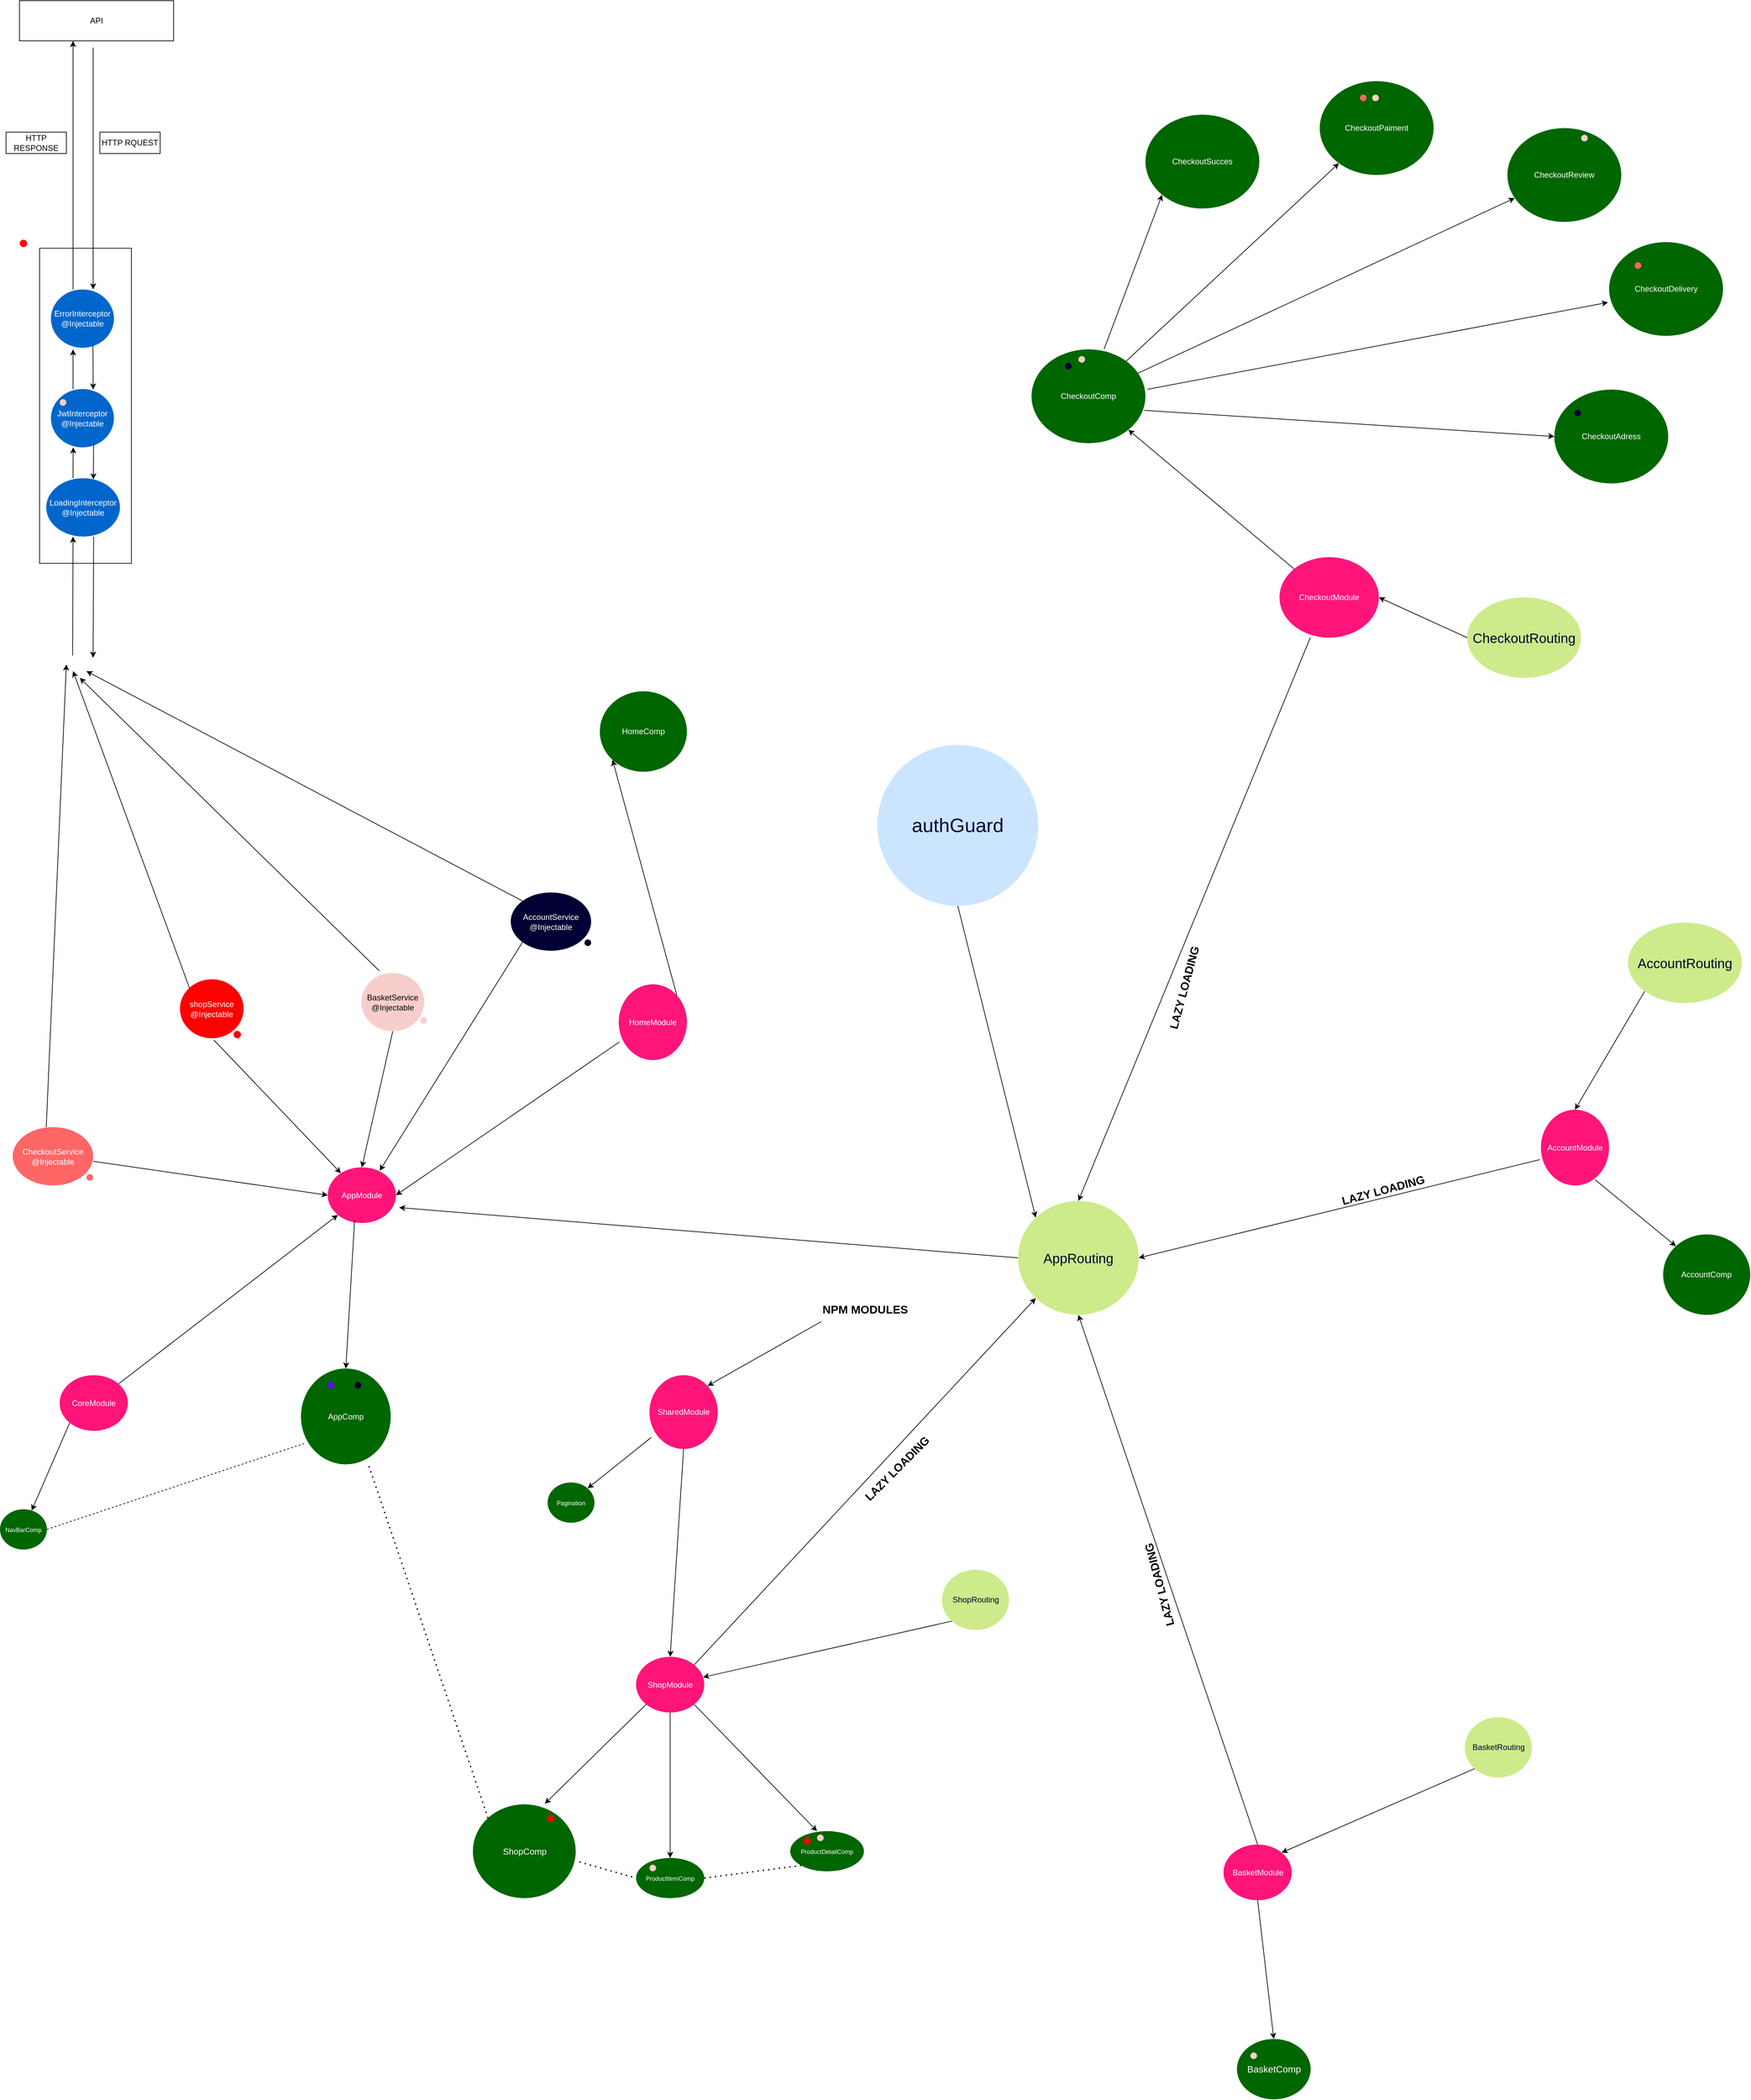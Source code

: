 <mxfile version="21.6.1" type="device">
  <diagram name="Page-1" id="SDdgka3PywcGcHc0HapG">
    <mxGraphModel dx="1418" dy="3159" grid="1" gridSize="10" guides="1" tooltips="1" connect="1" arrows="1" fold="1" page="1" pageScale="1" pageWidth="3300" pageHeight="2339" math="0" shadow="0">
      <root>
        <mxCell id="0" />
        <mxCell id="1" parent="0" />
        <mxCell id="ygaznnOEHfR-HtzNeFVF-93" value="" style="rounded=0;whiteSpace=wrap;html=1;" parent="1" vertex="1">
          <mxGeometry x="610" y="-1660.8" width="137" height="470" as="geometry" />
        </mxCell>
        <mxCell id="ygaznnOEHfR-HtzNeFVF-89" value="&lt;font color=&quot;#ffffff&quot;&gt;JwtInterceptor&lt;br&gt;@Injectable&lt;/font&gt;" style="ellipse;whiteSpace=wrap;html=1;fillColor=#0066CC;strokeColor=none;gradientColor=none;" parent="1" vertex="1">
          <mxGeometry x="627" y="-1450.8" width="94" height="87" as="geometry" />
        </mxCell>
        <mxCell id="ygaznnOEHfR-HtzNeFVF-91" value="&lt;font color=&quot;#ffffff&quot;&gt;LoadingInterceptor&lt;br&gt;@Injectable&lt;/font&gt;" style="ellipse;whiteSpace=wrap;html=1;fillColor=#0066CC;strokeColor=none;gradientColor=none;" parent="1" vertex="1">
          <mxGeometry x="620" y="-1317.8" width="110" height="87" as="geometry" />
        </mxCell>
        <mxCell id="ygaznnOEHfR-HtzNeFVF-92" value="&lt;font color=&quot;#ffffff&quot;&gt;ErrorInterceptor&lt;br&gt;@Injectable&lt;/font&gt;" style="ellipse;whiteSpace=wrap;html=1;fillColor=#0066CC;strokeColor=none;gradientColor=none;" parent="1" vertex="1">
          <mxGeometry x="627" y="-1599.3" width="94" height="87" as="geometry" />
        </mxCell>
        <mxCell id="ygaznnOEHfR-HtzNeFVF-96" value="" style="ellipse;whiteSpace=wrap;html=1;fillColor=#FF0000;strokeColor=#FF0000;gradientColor=none;" parent="1" vertex="1">
          <mxGeometry x="581" y="-1673" width="10" height="10" as="geometry" />
        </mxCell>
        <mxCell id="ygaznnOEHfR-HtzNeFVF-97" value="" style="ellipse;whiteSpace=wrap;html=1;fillColor=#f8cecc;strokeColor=none;" parent="1" vertex="1">
          <mxGeometry x="640" y="-1435.8" width="10" height="10" as="geometry" />
        </mxCell>
        <mxCell id="ygaznnOEHfR-HtzNeFVF-117" value="" style="endArrow=classic;html=1;rounded=0;" parent="1" edge="1">
          <mxGeometry width="50" height="50" relative="1" as="geometry">
            <mxPoint x="690" y="-1960" as="sourcePoint" />
            <mxPoint x="690" y="-1599.3" as="targetPoint" />
          </mxGeometry>
        </mxCell>
        <mxCell id="ygaznnOEHfR-HtzNeFVF-118" value="" style="endArrow=classic;html=1;rounded=0;" parent="1" edge="1">
          <mxGeometry width="50" height="50" relative="1" as="geometry">
            <mxPoint x="660" y="-1599.3" as="sourcePoint" />
            <mxPoint x="660" y="-1970" as="targetPoint" />
          </mxGeometry>
        </mxCell>
        <mxCell id="ygaznnOEHfR-HtzNeFVF-119" value="" style="endArrow=classic;html=1;rounded=0;exitX=0.699;exitY=0.957;exitDx=0;exitDy=0;exitPerimeter=0;" parent="1" edge="1">
          <mxGeometry width="50" height="50" relative="1" as="geometry">
            <mxPoint x="689.706" y="-1516.041" as="sourcePoint" />
            <mxPoint x="690" y="-1450" as="targetPoint" />
          </mxGeometry>
        </mxCell>
        <mxCell id="ygaznnOEHfR-HtzNeFVF-120" value="" style="endArrow=classic;html=1;rounded=0;exitX=0.677;exitY=0.944;exitDx=0;exitDy=0;exitPerimeter=0;" parent="1" source="ygaznnOEHfR-HtzNeFVF-89" edge="1">
          <mxGeometry width="50" height="50" relative="1" as="geometry">
            <mxPoint x="690" y="-1360" as="sourcePoint" />
            <mxPoint x="690.29" y="-1315.96" as="targetPoint" />
          </mxGeometry>
        </mxCell>
        <mxCell id="ygaznnOEHfR-HtzNeFVF-121" value="" style="endArrow=classic;html=1;rounded=0;exitX=0.677;exitY=0.944;exitDx=0;exitDy=0;exitPerimeter=0;entryX=0.565;entryY=0;entryDx=0;entryDy=0;entryPerimeter=0;" parent="1" edge="1">
          <mxGeometry width="50" height="50" relative="1" as="geometry">
            <mxPoint x="690.71" y="-1230.8" as="sourcePoint" />
            <mxPoint x="689.95" y="-1050" as="targetPoint" />
          </mxGeometry>
        </mxCell>
        <mxCell id="ygaznnOEHfR-HtzNeFVF-122" value="" style="endArrow=classic;html=1;rounded=0;" parent="1" edge="1">
          <mxGeometry width="50" height="50" relative="1" as="geometry">
            <mxPoint x="660" y="-1317.8" as="sourcePoint" />
            <mxPoint x="660.29" y="-1363.76" as="targetPoint" />
            <Array as="points">
              <mxPoint x="660" y="-1337.8" />
            </Array>
          </mxGeometry>
        </mxCell>
        <mxCell id="ygaznnOEHfR-HtzNeFVF-123" value="" style="endArrow=classic;html=1;rounded=0;entryX=0.365;entryY=0.321;entryDx=0;entryDy=0;entryPerimeter=0;" parent="1" target="ygaznnOEHfR-HtzNeFVF-93" edge="1">
          <mxGeometry width="50" height="50" relative="1" as="geometry">
            <mxPoint x="660" y="-1450.8" as="sourcePoint" />
            <mxPoint x="660" y="-1478.56" as="targetPoint" />
          </mxGeometry>
        </mxCell>
        <mxCell id="ygaznnOEHfR-HtzNeFVF-124" value="" style="endArrow=classic;html=1;rounded=0;exitX=0.432;exitY=-0.056;exitDx=0;exitDy=0;exitPerimeter=0;" parent="1" edge="1">
          <mxGeometry width="50" height="50" relative="1" as="geometry">
            <mxPoint x="659.36" y="-1053.36" as="sourcePoint" />
            <mxPoint x="660" y="-1230.8" as="targetPoint" />
            <Array as="points">
              <mxPoint x="660" y="-1230.64" />
            </Array>
          </mxGeometry>
        </mxCell>
        <mxCell id="ygaznnOEHfR-HtzNeFVF-129" value="HTTP RQUEST" style="rounded=0;whiteSpace=wrap;html=1;rotation=0;" parent="1" vertex="1">
          <mxGeometry x="700" y="-1834" width="90" height="32" as="geometry" />
        </mxCell>
        <mxCell id="ygaznnOEHfR-HtzNeFVF-130" value="HTTP RESPONSE" style="rounded=0;whiteSpace=wrap;html=1;rotation=0;" parent="1" vertex="1">
          <mxGeometry x="560" y="-1834" width="90" height="32" as="geometry" />
        </mxCell>
        <mxCell id="DbbGgFG4due0TOQ9oqKJ-16" value="&lt;font color=&quot;#ffffff&quot; style=&quot;&quot;&gt;&lt;font style=&quot;font-size: 13px;&quot;&gt;ShopComp&lt;/font&gt;&lt;br&gt;&lt;/font&gt;" style="ellipse;whiteSpace=wrap;html=1;gradientColor=none;fillColor=#006600;strokeColor=none;" parent="1" vertex="1">
          <mxGeometry x="1256.5" y="660" width="153.5" height="140" as="geometry" />
        </mxCell>
        <mxCell id="ygaznnOEHfR-HtzNeFVF-19" value="&lt;font color=&quot;#ffffff&quot;&gt;AppModule&lt;/font&gt;" style="ellipse;whiteSpace=wrap;html=1;gradientColor=none;fillColor=#FF147A;strokeColor=none;" parent="1" vertex="1">
          <mxGeometry x="1040" y="-290" width="101.78" height="83" as="geometry" />
        </mxCell>
        <mxCell id="DbbGgFG4due0TOQ9oqKJ-1" value="&lt;font color=&quot;#ffffff&quot;&gt;CoreModule&lt;/font&gt;" style="ellipse;whiteSpace=wrap;html=1;gradientColor=none;fillColor=#FF147A;strokeColor=none;" parent="1" vertex="1">
          <mxGeometry x="640" y="20" width="101.78" height="83" as="geometry" />
        </mxCell>
        <mxCell id="DbbGgFG4due0TOQ9oqKJ-2" value="&lt;font color=&quot;#ffffff&quot;&gt;ShopModule&lt;/font&gt;" style="ellipse;whiteSpace=wrap;html=1;gradientColor=none;fillColor=#FF147A;strokeColor=none;" parent="1" vertex="1">
          <mxGeometry x="1500" y="440" width="101.78" height="83" as="geometry" />
        </mxCell>
        <mxCell id="DbbGgFG4due0TOQ9oqKJ-7" value="&lt;font color=&quot;#ffffff&quot; style=&quot;&quot;&gt;&lt;font style=&quot;font-size: 9px;&quot;&gt;NavBarComp&lt;/font&gt;&lt;br&gt;&lt;/font&gt;" style="ellipse;whiteSpace=wrap;html=1;gradientColor=none;fillColor=#006600;strokeColor=none;" parent="1" vertex="1">
          <mxGeometry x="551" y="220" width="70" height="60" as="geometry" />
        </mxCell>
        <mxCell id="DbbGgFG4due0TOQ9oqKJ-8" value="" style="endArrow=classic;html=1;rounded=0;exitX=0;exitY=1;exitDx=0;exitDy=0;" parent="1" source="DbbGgFG4due0TOQ9oqKJ-1" target="DbbGgFG4due0TOQ9oqKJ-7" edge="1">
          <mxGeometry width="50" height="50" relative="1" as="geometry">
            <mxPoint x="230" y="470" as="sourcePoint" />
            <mxPoint x="280" y="420" as="targetPoint" />
          </mxGeometry>
        </mxCell>
        <mxCell id="DbbGgFG4due0TOQ9oqKJ-9" value="" style="endArrow=classic;html=1;rounded=0;entryX=0;entryY=1;entryDx=0;entryDy=0;" parent="1" source="DbbGgFG4due0TOQ9oqKJ-1" target="ygaznnOEHfR-HtzNeFVF-19" edge="1">
          <mxGeometry width="50" height="50" relative="1" as="geometry">
            <mxPoint x="580" y="-40" as="sourcePoint" />
            <mxPoint x="530" y="10" as="targetPoint" />
          </mxGeometry>
        </mxCell>
        <mxCell id="DbbGgFG4due0TOQ9oqKJ-10" value="&lt;font color=&quot;#ffffff&quot;&gt;shopService&lt;br&gt;@Injectable&lt;/font&gt;" style="ellipse;whiteSpace=wrap;html=1;fillColor=#FF0000;strokeColor=#FF0000;gradientColor=none;" parent="1" vertex="1">
          <mxGeometry x="820" y="-570" width="94" height="87" as="geometry" />
        </mxCell>
        <mxCell id="DbbGgFG4due0TOQ9oqKJ-11" value="" style="ellipse;whiteSpace=wrap;html=1;fillColor=#FF0000;strokeColor=#FF0000;gradientColor=none;" parent="1" vertex="1">
          <mxGeometry x="900" y="-493" width="10" height="10" as="geometry" />
        </mxCell>
        <mxCell id="DbbGgFG4due0TOQ9oqKJ-12" value="" style="endArrow=classic;html=1;rounded=0;" parent="1" target="ygaznnOEHfR-HtzNeFVF-19" edge="1">
          <mxGeometry width="50" height="50" relative="1" as="geometry">
            <mxPoint x="870" y="-480" as="sourcePoint" />
            <mxPoint x="1190" y="-360" as="targetPoint" />
          </mxGeometry>
        </mxCell>
        <mxCell id="DbbGgFG4due0TOQ9oqKJ-13" value="&lt;font color=&quot;#000033&quot;&gt;ShopRouting&lt;/font&gt;" style="ellipse;whiteSpace=wrap;html=1;fillColor=#cdeb8b;strokeColor=none;" parent="1" vertex="1">
          <mxGeometry x="1956.5" y="310" width="100" height="90" as="geometry" />
        </mxCell>
        <mxCell id="DbbGgFG4due0TOQ9oqKJ-14" value="" style="endArrow=classic;html=1;rounded=0;exitX=0;exitY=1;exitDx=0;exitDy=0;" parent="1" source="DbbGgFG4due0TOQ9oqKJ-13" target="DbbGgFG4due0TOQ9oqKJ-2" edge="1">
          <mxGeometry width="50" height="50" relative="1" as="geometry">
            <mxPoint x="1460" y="230" as="sourcePoint" />
            <mxPoint x="1510" y="180" as="targetPoint" />
          </mxGeometry>
        </mxCell>
        <mxCell id="DbbGgFG4due0TOQ9oqKJ-15" value="" style="ellipse;whiteSpace=wrap;html=1;fillColor=#FF0000;strokeColor=#FF0000;gradientColor=none;" parent="1" vertex="1">
          <mxGeometry x="1368" y="676" width="10" height="10" as="geometry" />
        </mxCell>
        <mxCell id="DbbGgFG4due0TOQ9oqKJ-17" value="" style="endArrow=classic;html=1;rounded=0;exitX=0;exitY=1;exitDx=0;exitDy=0;entryX=0.7;entryY=-0.006;entryDx=0;entryDy=0;entryPerimeter=0;" parent="1" source="DbbGgFG4due0TOQ9oqKJ-2" target="DbbGgFG4due0TOQ9oqKJ-16" edge="1">
          <mxGeometry width="50" height="50" relative="1" as="geometry">
            <mxPoint x="1520" y="610" as="sourcePoint" />
            <mxPoint x="1570" y="560" as="targetPoint" />
          </mxGeometry>
        </mxCell>
        <mxCell id="DbbGgFG4due0TOQ9oqKJ-18" value="&lt;font color=&quot;#ffffff&quot; style=&quot;&quot;&gt;&lt;font style=&quot;font-size: 9px;&quot;&gt;ProductItemComp&lt;/font&gt;&lt;br&gt;&lt;/font&gt;" style="ellipse;whiteSpace=wrap;html=1;gradientColor=none;fillColor=#006600;strokeColor=none;" parent="1" vertex="1">
          <mxGeometry x="1500" y="740" width="101.78" height="60" as="geometry" />
        </mxCell>
        <mxCell id="DbbGgFG4due0TOQ9oqKJ-19" value="&lt;font color=&quot;#ffffff&quot; style=&quot;&quot;&gt;&lt;font style=&quot;font-size: 9px;&quot;&gt;ProductDetailComp&lt;/font&gt;&lt;br&gt;&lt;/font&gt;" style="ellipse;whiteSpace=wrap;html=1;gradientColor=none;fillColor=#006600;strokeColor=none;" parent="1" vertex="1">
          <mxGeometry x="1730" y="700" width="110" height="60" as="geometry" />
        </mxCell>
        <mxCell id="DbbGgFG4due0TOQ9oqKJ-20" value="" style="endArrow=classic;html=1;rounded=0;exitX=0.5;exitY=1;exitDx=0;exitDy=0;entryX=0.5;entryY=0;entryDx=0;entryDy=0;" parent="1" source="DbbGgFG4due0TOQ9oqKJ-2" target="DbbGgFG4due0TOQ9oqKJ-18" edge="1">
          <mxGeometry width="50" height="50" relative="1" as="geometry">
            <mxPoint x="1525" y="521" as="sourcePoint" />
            <mxPoint x="1399" y="670" as="targetPoint" />
          </mxGeometry>
        </mxCell>
        <mxCell id="DbbGgFG4due0TOQ9oqKJ-21" value="" style="endArrow=classic;html=1;rounded=0;exitX=1;exitY=1;exitDx=0;exitDy=0;entryX=0.7;entryY=-0.006;entryDx=0;entryDy=0;entryPerimeter=0;" parent="1" source="DbbGgFG4due0TOQ9oqKJ-2" edge="1">
          <mxGeometry width="50" height="50" relative="1" as="geometry">
            <mxPoint x="1896" y="551" as="sourcePoint" />
            <mxPoint x="1770" y="700" as="targetPoint" />
          </mxGeometry>
        </mxCell>
        <mxCell id="DbbGgFG4due0TOQ9oqKJ-24" value="BasketService&lt;br&gt;@Injectable" style="ellipse;whiteSpace=wrap;html=1;fillColor=#f8cecc;strokeColor=none;" parent="1" vertex="1">
          <mxGeometry x="1090" y="-580" width="94" height="87" as="geometry" />
        </mxCell>
        <mxCell id="DbbGgFG4due0TOQ9oqKJ-25" value="" style="ellipse;whiteSpace=wrap;html=1;fillColor=#f8cecc;strokeColor=none;" parent="1" vertex="1">
          <mxGeometry x="1178" y="-514" width="10" height="10" as="geometry" />
        </mxCell>
        <mxCell id="DbbGgFG4due0TOQ9oqKJ-26" value="" style="endArrow=classic;html=1;rounded=0;entryX=0.5;entryY=0;entryDx=0;entryDy=0;exitX=0.5;exitY=1;exitDx=0;exitDy=0;" parent="1" source="DbbGgFG4due0TOQ9oqKJ-24" target="ygaznnOEHfR-HtzNeFVF-19" edge="1">
          <mxGeometry width="50" height="50" relative="1" as="geometry">
            <mxPoint x="940" y="-600" as="sourcePoint" />
            <mxPoint x="990" y="-650" as="targetPoint" />
          </mxGeometry>
        </mxCell>
        <mxCell id="DbbGgFG4due0TOQ9oqKJ-27" value="" style="ellipse;whiteSpace=wrap;html=1;fillColor=#f8cecc;strokeColor=none;" parent="1" vertex="1">
          <mxGeometry x="1520" y="750" width="10" height="10" as="geometry" />
        </mxCell>
        <mxCell id="DbbGgFG4due0TOQ9oqKJ-28" value="" style="ellipse;whiteSpace=wrap;html=1;fillColor=#FF0000;strokeColor=#FF0000;gradientColor=none;" parent="1" vertex="1">
          <mxGeometry x="1750" y="710" width="10" height="10" as="geometry" />
        </mxCell>
        <mxCell id="DbbGgFG4due0TOQ9oqKJ-29" value="" style="ellipse;whiteSpace=wrap;html=1;fillColor=#f8cecc;strokeColor=none;" parent="1" vertex="1">
          <mxGeometry x="1770" y="705" width="10" height="10" as="geometry" />
        </mxCell>
        <mxCell id="DbbGgFG4due0TOQ9oqKJ-30" value="&lt;font color=&quot;#ffffff&quot; style=&quot;font-size: 12px;&quot;&gt;AppComp&lt;/font&gt;" style="ellipse;whiteSpace=wrap;html=1;gradientColor=none;fillColor=#006600;strokeColor=none;" parent="1" vertex="1">
          <mxGeometry x="1000" y="10" width="134" height="143" as="geometry" />
        </mxCell>
        <mxCell id="DbbGgFG4due0TOQ9oqKJ-31" value="" style="endArrow=classic;html=1;rounded=0;entryX=0.5;entryY=0;entryDx=0;entryDy=0;exitX=0.393;exitY=0.964;exitDx=0;exitDy=0;exitPerimeter=0;" parent="1" source="ygaznnOEHfR-HtzNeFVF-19" target="DbbGgFG4due0TOQ9oqKJ-30" edge="1">
          <mxGeometry width="50" height="50" relative="1" as="geometry">
            <mxPoint x="820" y="-20" as="sourcePoint" />
            <mxPoint x="870" y="-70" as="targetPoint" />
          </mxGeometry>
        </mxCell>
        <mxCell id="DbbGgFG4due0TOQ9oqKJ-34" value="" style="ellipse;whiteSpace=wrap;html=1;fillColor=#6a00ff;strokeColor=none;fontColor=#ffffff;" parent="1" vertex="1">
          <mxGeometry x="1040" y="30" width="10" height="10" as="geometry" />
        </mxCell>
        <mxCell id="DbbGgFG4due0TOQ9oqKJ-37" value="&lt;font color=&quot;#ffffff&quot;&gt;SharedModule&lt;/font&gt;" style="ellipse;whiteSpace=wrap;html=1;gradientColor=none;fillColor=#FF147A;strokeColor=none;" parent="1" vertex="1">
          <mxGeometry x="1520" y="20" width="101.78" height="110" as="geometry" />
        </mxCell>
        <mxCell id="DbbGgFG4due0TOQ9oqKJ-38" value="&lt;font color=&quot;#ffffff&quot; style=&quot;&quot;&gt;&lt;font style=&quot;font-size: 9px;&quot;&gt;Pagination&lt;/font&gt;&lt;br&gt;&lt;/font&gt;" style="ellipse;whiteSpace=wrap;html=1;gradientColor=none;fillColor=#006600;strokeColor=none;" parent="1" vertex="1">
          <mxGeometry x="1368" y="180" width="70" height="60" as="geometry" />
        </mxCell>
        <mxCell id="DbbGgFG4due0TOQ9oqKJ-39" value="" style="endArrow=classic;html=1;rounded=0;entryX=1;entryY=0;entryDx=0;entryDy=0;exitX=0.025;exitY=0.845;exitDx=0;exitDy=0;exitPerimeter=0;" parent="1" source="DbbGgFG4due0TOQ9oqKJ-37" target="DbbGgFG4due0TOQ9oqKJ-38" edge="1">
          <mxGeometry width="50" height="50" relative="1" as="geometry">
            <mxPoint x="1626.5" y="80" as="sourcePoint" />
            <mxPoint x="1846.5" y="150" as="targetPoint" />
          </mxGeometry>
        </mxCell>
        <mxCell id="DbbGgFG4due0TOQ9oqKJ-40" value="" style="endArrow=classic;html=1;rounded=0;exitX=0.5;exitY=1;exitDx=0;exitDy=0;entryX=0.5;entryY=0;entryDx=0;entryDy=0;" parent="1" source="DbbGgFG4due0TOQ9oqKJ-37" target="DbbGgFG4due0TOQ9oqKJ-2" edge="1">
          <mxGeometry width="50" height="50" relative="1" as="geometry">
            <mxPoint x="860" y="570" as="sourcePoint" />
            <mxPoint x="1676.5" y="210" as="targetPoint" />
          </mxGeometry>
        </mxCell>
        <mxCell id="DbbGgFG4due0TOQ9oqKJ-42" value="&lt;b&gt;&lt;font style=&quot;font-size: 17px;&quot;&gt;NPM MODULES&lt;/font&gt;&lt;/b&gt;" style="text;html=1;strokeColor=none;fillColor=none;align=center;verticalAlign=middle;whiteSpace=wrap;rounded=0;" parent="1" vertex="1">
          <mxGeometry x="1776.5" y="-100" width="130" height="45" as="geometry" />
        </mxCell>
        <mxCell id="DbbGgFG4due0TOQ9oqKJ-43" value="" style="endArrow=classic;html=1;rounded=0;entryX=1;entryY=0;entryDx=0;entryDy=0;" parent="1" target="DbbGgFG4due0TOQ9oqKJ-37" edge="1">
          <mxGeometry width="50" height="50" relative="1" as="geometry">
            <mxPoint x="1776.5" y="-60" as="sourcePoint" />
            <mxPoint x="660" y="500" as="targetPoint" />
          </mxGeometry>
        </mxCell>
        <mxCell id="DbbGgFG4due0TOQ9oqKJ-46" value="&lt;font color=&quot;#ffffff&quot;&gt;HomeModule&lt;/font&gt;" style="ellipse;whiteSpace=wrap;html=1;gradientColor=none;fillColor=#FF147A;strokeColor=none;" parent="1" vertex="1">
          <mxGeometry x="1474.11" y="-563" width="101.78" height="113" as="geometry" />
        </mxCell>
        <mxCell id="DbbGgFG4due0TOQ9oqKJ-47" value="&lt;font color=&quot;#ffffff&quot; style=&quot;font-size: 12px;&quot;&gt;HomeComp&lt;/font&gt;" style="ellipse;whiteSpace=wrap;html=1;gradientColor=none;fillColor=#006600;strokeColor=none;" parent="1" vertex="1">
          <mxGeometry x="1445.89" y="-1000" width="130" height="120" as="geometry" />
        </mxCell>
        <mxCell id="DbbGgFG4due0TOQ9oqKJ-48" value="" style="endArrow=classic;html=1;rounded=0;exitX=1;exitY=0;exitDx=0;exitDy=0;entryX=0;entryY=1;entryDx=0;entryDy=0;" parent="1" source="DbbGgFG4due0TOQ9oqKJ-46" target="DbbGgFG4due0TOQ9oqKJ-47" edge="1">
          <mxGeometry width="50" height="50" relative="1" as="geometry">
            <mxPoint x="2216.5" y="-90" as="sourcePoint" />
            <mxPoint x="2266.5" y="-140" as="targetPoint" />
          </mxGeometry>
        </mxCell>
        <mxCell id="DbbGgFG4due0TOQ9oqKJ-49" value="" style="endArrow=classic;html=1;rounded=0;exitX=0.01;exitY=0.761;exitDx=0;exitDy=0;entryX=1;entryY=0.5;entryDx=0;entryDy=0;exitPerimeter=0;" parent="1" source="DbbGgFG4due0TOQ9oqKJ-46" target="ygaznnOEHfR-HtzNeFVF-19" edge="1">
          <mxGeometry width="50" height="50" relative="1" as="geometry">
            <mxPoint x="1766.5" y="-270" as="sourcePoint" />
            <mxPoint x="1586.5" y="-90" as="targetPoint" />
          </mxGeometry>
        </mxCell>
        <mxCell id="DbbGgFG4due0TOQ9oqKJ-51" value="&lt;font style=&quot;font-size: 20px;&quot; color=&quot;#000033&quot;&gt;AppRouting&lt;/font&gt;" style="ellipse;whiteSpace=wrap;html=1;fillColor=#cdeb8b;strokeColor=none;" parent="1" vertex="1">
          <mxGeometry x="2070" y="-240" width="180" height="170" as="geometry" />
        </mxCell>
        <mxCell id="DbbGgFG4due0TOQ9oqKJ-52" value="" style="endArrow=classic;html=1;rounded=0;exitX=0;exitY=0.5;exitDx=0;exitDy=0;" parent="1" source="DbbGgFG4due0TOQ9oqKJ-51" edge="1">
          <mxGeometry width="50" height="50" relative="1" as="geometry">
            <mxPoint x="566.5" y="-580" as="sourcePoint" />
            <mxPoint x="1146.5" y="-230" as="targetPoint" />
          </mxGeometry>
        </mxCell>
        <mxCell id="DbbGgFG4due0TOQ9oqKJ-53" value="" style="endArrow=none;dashed=1;html=1;rounded=0;entryX=0.034;entryY=0.783;entryDx=0;entryDy=0;entryPerimeter=0;exitX=1;exitY=0.5;exitDx=0;exitDy=0;" parent="1" source="DbbGgFG4due0TOQ9oqKJ-7" target="DbbGgFG4due0TOQ9oqKJ-30" edge="1">
          <mxGeometry width="50" height="50" relative="1" as="geometry">
            <mxPoint x="146.5" y="450" as="sourcePoint" />
            <mxPoint x="616.5" y="390" as="targetPoint" />
          </mxGeometry>
        </mxCell>
        <mxCell id="DbbGgFG4due0TOQ9oqKJ-54" value="" style="endArrow=none;dashed=1;html=1;dashPattern=1 3;strokeWidth=2;rounded=0;entryX=0.743;entryY=0.979;entryDx=0;entryDy=0;entryPerimeter=0;exitX=0;exitY=0;exitDx=0;exitDy=0;" parent="1" source="DbbGgFG4due0TOQ9oqKJ-16" target="DbbGgFG4due0TOQ9oqKJ-30" edge="1">
          <mxGeometry width="50" height="50" relative="1" as="geometry">
            <mxPoint x="1296.5" y="480" as="sourcePoint" />
            <mxPoint x="1346.5" y="430" as="targetPoint" />
          </mxGeometry>
        </mxCell>
        <mxCell id="DbbGgFG4due0TOQ9oqKJ-56" value="" style="endArrow=none;dashed=1;html=1;dashPattern=1 3;strokeWidth=2;rounded=0;exitX=1.036;exitY=0.614;exitDx=0;exitDy=0;exitPerimeter=0;entryX=0;entryY=0.5;entryDx=0;entryDy=0;" parent="1" source="DbbGgFG4due0TOQ9oqKJ-16" target="DbbGgFG4due0TOQ9oqKJ-18" edge="1">
          <mxGeometry width="50" height="50" relative="1" as="geometry">
            <mxPoint x="1416.5" y="470" as="sourcePoint" />
            <mxPoint x="1466.5" y="420" as="targetPoint" />
          </mxGeometry>
        </mxCell>
        <mxCell id="DbbGgFG4due0TOQ9oqKJ-57" value="" style="endArrow=none;dashed=1;html=1;dashPattern=1 3;strokeWidth=2;rounded=0;entryX=0;entryY=1;entryDx=0;entryDy=0;exitX=1;exitY=0.5;exitDx=0;exitDy=0;" parent="1" source="DbbGgFG4due0TOQ9oqKJ-18" target="DbbGgFG4due0TOQ9oqKJ-19" edge="1">
          <mxGeometry width="50" height="50" relative="1" as="geometry">
            <mxPoint x="1576.5" y="860" as="sourcePoint" />
            <mxPoint x="1510.5" y="780" as="targetPoint" />
          </mxGeometry>
        </mxCell>
        <mxCell id="DbbGgFG4due0TOQ9oqKJ-58" value="" style="endArrow=classic;html=1;rounded=0;entryX=0;entryY=1;entryDx=0;entryDy=0;exitX=1;exitY=0;exitDx=0;exitDy=0;" parent="1" source="DbbGgFG4due0TOQ9oqKJ-2" target="DbbGgFG4due0TOQ9oqKJ-51" edge="1">
          <mxGeometry width="50" height="50" relative="1" as="geometry">
            <mxPoint x="1606.5" y="170" as="sourcePoint" />
            <mxPoint x="1656.5" y="120" as="targetPoint" />
          </mxGeometry>
        </mxCell>
        <mxCell id="DbbGgFG4due0TOQ9oqKJ-59" value="&lt;b&gt;&lt;font style=&quot;font-size: 17px;&quot;&gt;LAZY LOADING&lt;/font&gt;&lt;/b&gt;" style="text;html=1;strokeColor=none;fillColor=none;align=center;verticalAlign=middle;whiteSpace=wrap;rounded=0;rotation=-45;" parent="1" vertex="1">
          <mxGeometry x="1825" y="137" width="130" height="45" as="geometry" />
        </mxCell>
        <mxCell id="DbbGgFG4due0TOQ9oqKJ-60" value="&lt;font color=&quot;#ffffff&quot;&gt;BasketModule&lt;/font&gt;" style="ellipse;whiteSpace=wrap;html=1;gradientColor=none;fillColor=#FF147A;strokeColor=none;" parent="1" vertex="1">
          <mxGeometry x="2376.5" y="720" width="101.78" height="83" as="geometry" />
        </mxCell>
        <mxCell id="DbbGgFG4due0TOQ9oqKJ-61" value="&lt;font color=&quot;#000033&quot;&gt;BasketRouting&lt;/font&gt;" style="ellipse;whiteSpace=wrap;html=1;fillColor=#cdeb8b;strokeColor=none;" parent="1" vertex="1">
          <mxGeometry x="2736.5" y="530" width="100" height="90" as="geometry" />
        </mxCell>
        <mxCell id="DbbGgFG4due0TOQ9oqKJ-63" value="" style="endArrow=classic;html=1;rounded=0;entryX=1;entryY=0;entryDx=0;entryDy=0;exitX=0;exitY=1;exitDx=0;exitDy=0;" parent="1" source="DbbGgFG4due0TOQ9oqKJ-61" target="DbbGgFG4due0TOQ9oqKJ-60" edge="1">
          <mxGeometry width="50" height="50" relative="1" as="geometry">
            <mxPoint x="2056.5" y="480" as="sourcePoint" />
            <mxPoint x="2106.5" y="430" as="targetPoint" />
          </mxGeometry>
        </mxCell>
        <mxCell id="DbbGgFG4due0TOQ9oqKJ-64" value="" style="endArrow=classic;html=1;rounded=0;entryX=0.5;entryY=1;entryDx=0;entryDy=0;exitX=0.5;exitY=0;exitDx=0;exitDy=0;" parent="1" source="DbbGgFG4due0TOQ9oqKJ-60" target="DbbGgFG4due0TOQ9oqKJ-51" edge="1">
          <mxGeometry width="50" height="50" relative="1" as="geometry">
            <mxPoint x="2056.5" y="480" as="sourcePoint" />
            <mxPoint x="2106.5" y="430" as="targetPoint" />
          </mxGeometry>
        </mxCell>
        <mxCell id="DbbGgFG4due0TOQ9oqKJ-65" value="&lt;b&gt;&lt;font style=&quot;font-size: 17px;&quot;&gt;LAZY LOADING&lt;/font&gt;&lt;/b&gt;" style="text;html=1;strokeColor=none;fillColor=none;align=center;verticalAlign=middle;whiteSpace=wrap;rounded=0;rotation=-105;" parent="1" vertex="1">
          <mxGeometry x="2216.5" y="310" width="130" height="45" as="geometry" />
        </mxCell>
        <mxCell id="DbbGgFG4due0TOQ9oqKJ-66" value="&lt;font color=&quot;#ffffff&quot; style=&quot;&quot;&gt;&lt;font style=&quot;font-size: 14px;&quot;&gt;BasketComp&lt;/font&gt;&lt;br&gt;&lt;/font&gt;" style="ellipse;whiteSpace=wrap;html=1;gradientColor=none;fillColor=#006600;strokeColor=none;" parent="1" vertex="1">
          <mxGeometry x="2396.5" y="1010" width="110" height="90" as="geometry" />
        </mxCell>
        <mxCell id="DbbGgFG4due0TOQ9oqKJ-67" value="" style="endArrow=classic;html=1;rounded=0;exitX=0.5;exitY=1;exitDx=0;exitDy=0;entryX=0.5;entryY=0;entryDx=0;entryDy=0;" parent="1" source="DbbGgFG4due0TOQ9oqKJ-60" target="DbbGgFG4due0TOQ9oqKJ-66" edge="1">
          <mxGeometry width="50" height="50" relative="1" as="geometry">
            <mxPoint x="2436.5" y="280" as="sourcePoint" />
            <mxPoint x="2486.5" y="230" as="targetPoint" />
          </mxGeometry>
        </mxCell>
        <mxCell id="DbbGgFG4due0TOQ9oqKJ-68" value="&lt;font color=&quot;#ffffff&quot;&gt;CheckoutService&lt;br&gt;@Injectable&lt;/font&gt;" style="ellipse;whiteSpace=wrap;html=1;fillColor=#FF6666;strokeColor=none;fontColor=#ffffff;" parent="1" vertex="1">
          <mxGeometry x="570" y="-350" width="120" height="87" as="geometry" />
        </mxCell>
        <mxCell id="DbbGgFG4due0TOQ9oqKJ-69" value="" style="ellipse;whiteSpace=wrap;html=1;fillColor=#FF6666;strokeColor=none;fontColor=#ffffff;" parent="1" vertex="1">
          <mxGeometry x="680" y="-280" width="10" height="10" as="geometry" />
        </mxCell>
        <mxCell id="DbbGgFG4due0TOQ9oqKJ-70" value="" style="ellipse;whiteSpace=wrap;html=1;fillColor=#f8cecc;strokeColor=none;" parent="1" vertex="1">
          <mxGeometry x="2416.5" y="1030" width="10" height="10" as="geometry" />
        </mxCell>
        <mxCell id="DbbGgFG4due0TOQ9oqKJ-71" value="&lt;font color=&quot;#ffffff&quot;&gt;CheckoutModule&lt;/font&gt;" style="ellipse;whiteSpace=wrap;html=1;gradientColor=none;fillColor=#FF147A;strokeColor=none;" parent="1" vertex="1">
          <mxGeometry x="2460" y="-1200" width="148.28" height="120" as="geometry" />
        </mxCell>
        <mxCell id="DbbGgFG4due0TOQ9oqKJ-72" value="&lt;font color=&quot;#ffffff&quot; style=&quot;font-size: 12px;&quot;&gt;CheckoutComp&lt;/font&gt;" style="ellipse;whiteSpace=wrap;html=1;gradientColor=none;fillColor=#006600;strokeColor=none;" parent="1" vertex="1">
          <mxGeometry x="2090" y="-1510" width="170" height="140" as="geometry" />
        </mxCell>
        <mxCell id="DbbGgFG4due0TOQ9oqKJ-73" value="" style="endArrow=classic;html=1;rounded=0;entryX=0;entryY=0.5;entryDx=0;entryDy=0;" parent="1" target="ygaznnOEHfR-HtzNeFVF-19" edge="1">
          <mxGeometry width="50" height="50" relative="1" as="geometry">
            <mxPoint x="690" y="-299" as="sourcePoint" />
            <mxPoint x="880" y="-100" as="targetPoint" />
          </mxGeometry>
        </mxCell>
        <mxCell id="DbbGgFG4due0TOQ9oqKJ-74" value="" style="endArrow=classic;html=1;rounded=0;exitX=0;exitY=0;exitDx=0;exitDy=0;" parent="1" source="DbbGgFG4due0TOQ9oqKJ-71" target="DbbGgFG4due0TOQ9oqKJ-72" edge="1">
          <mxGeometry width="50" height="50" relative="1" as="geometry">
            <mxPoint x="2430" y="-1250" as="sourcePoint" />
            <mxPoint x="2480" y="-1300" as="targetPoint" />
          </mxGeometry>
        </mxCell>
        <mxCell id="DbbGgFG4due0TOQ9oqKJ-75" value="&lt;font style=&quot;font-size: 20px;&quot; color=&quot;#000033&quot;&gt;CheckoutRouting&lt;/font&gt;" style="ellipse;whiteSpace=wrap;html=1;fillColor=#cdeb8b;strokeColor=none;" parent="1" vertex="1">
          <mxGeometry x="2740" y="-1140" width="170" height="120" as="geometry" />
        </mxCell>
        <mxCell id="DbbGgFG4due0TOQ9oqKJ-76" value="" style="endArrow=classic;html=1;rounded=0;entryX=1;entryY=0.5;entryDx=0;entryDy=0;exitX=0;exitY=0.5;exitDx=0;exitDy=0;" parent="1" source="DbbGgFG4due0TOQ9oqKJ-75" target="DbbGgFG4due0TOQ9oqKJ-71" edge="1">
          <mxGeometry width="50" height="50" relative="1" as="geometry">
            <mxPoint x="2490" y="-1010" as="sourcePoint" />
            <mxPoint x="2540" y="-1060" as="targetPoint" />
          </mxGeometry>
        </mxCell>
        <mxCell id="DbbGgFG4due0TOQ9oqKJ-77" value="" style="endArrow=classic;html=1;rounded=0;entryX=0.5;entryY=0;entryDx=0;entryDy=0;exitX=0.31;exitY=1;exitDx=0;exitDy=0;exitPerimeter=0;" parent="1" source="DbbGgFG4due0TOQ9oqKJ-71" target="DbbGgFG4due0TOQ9oqKJ-51" edge="1">
          <mxGeometry width="50" height="50" relative="1" as="geometry">
            <mxPoint x="2390" y="-580" as="sourcePoint" />
            <mxPoint x="2440" y="-630" as="targetPoint" />
          </mxGeometry>
        </mxCell>
        <mxCell id="DbbGgFG4due0TOQ9oqKJ-78" value="&lt;b&gt;&lt;font style=&quot;font-size: 17px;&quot;&gt;LAZY LOADING&lt;/font&gt;&lt;/b&gt;" style="text;html=1;strokeColor=none;fillColor=none;align=center;verticalAlign=middle;whiteSpace=wrap;rounded=0;rotation=-75;" parent="1" vertex="1">
          <mxGeometry x="2253.5" y="-580" width="130" height="45" as="geometry" />
        </mxCell>
        <mxCell id="DbbGgFG4due0TOQ9oqKJ-79" value="&lt;font color=&quot;#ffffff&quot;&gt;AccountService&lt;br&gt;@Injectable&lt;/font&gt;" style="ellipse;whiteSpace=wrap;html=1;fillColor=#000033;strokeColor=none;fontColor=#ffffff;" parent="1" vertex="1">
          <mxGeometry x="1313" y="-700" width="120" height="87" as="geometry" />
        </mxCell>
        <mxCell id="DbbGgFG4due0TOQ9oqKJ-80" value="" style="ellipse;whiteSpace=wrap;html=1;fillColor=#000033;strokeColor=none;fontColor=#ffffff;" parent="1" vertex="1">
          <mxGeometry x="1423" y="-630" width="10" height="10" as="geometry" />
        </mxCell>
        <mxCell id="DbbGgFG4due0TOQ9oqKJ-81" value="" style="endArrow=classic;html=1;rounded=0;exitX=0;exitY=1;exitDx=0;exitDy=0;entryX=1;entryY=0.5;entryDx=0;entryDy=0;" parent="1" source="DbbGgFG4due0TOQ9oqKJ-79" edge="1">
          <mxGeometry width="50" height="50" relative="1" as="geometry">
            <mxPoint x="1450.5" y="-514" as="sourcePoint" />
            <mxPoint x="1117.5" y="-285" as="targetPoint" />
          </mxGeometry>
        </mxCell>
        <mxCell id="DbbGgFG4due0TOQ9oqKJ-83" value="" style="ellipse;whiteSpace=wrap;html=1;fillColor=#000033;strokeColor=none;fontColor=#ffffff;" parent="1" vertex="1">
          <mxGeometry x="1080" y="30" width="10" height="10" as="geometry" />
        </mxCell>
        <mxCell id="DbbGgFG4due0TOQ9oqKJ-84" value="&lt;font color=&quot;#ffffff&quot;&gt;AccountModule&lt;/font&gt;" style="ellipse;whiteSpace=wrap;html=1;gradientColor=none;fillColor=#FF147A;strokeColor=none;" parent="1" vertex="1">
          <mxGeometry x="2850" y="-376" width="101.78" height="113" as="geometry" />
        </mxCell>
        <mxCell id="DbbGgFG4due0TOQ9oqKJ-85" value="&lt;font color=&quot;#ffffff&quot; style=&quot;font-size: 12px;&quot;&gt;AccountComp&lt;/font&gt;" style="ellipse;whiteSpace=wrap;html=1;gradientColor=none;fillColor=#006600;strokeColor=none;" parent="1" vertex="1">
          <mxGeometry x="3032.39" y="-190" width="130" height="120" as="geometry" />
        </mxCell>
        <mxCell id="DbbGgFG4due0TOQ9oqKJ-86" value="" style="endArrow=classic;html=1;rounded=0;entryX=0;entryY=0;entryDx=0;entryDy=0;exitX=0.796;exitY=0.925;exitDx=0;exitDy=0;exitPerimeter=0;" parent="1" source="DbbGgFG4due0TOQ9oqKJ-84" target="DbbGgFG4due0TOQ9oqKJ-85" edge="1">
          <mxGeometry width="50" height="50" relative="1" as="geometry">
            <mxPoint x="2780" y="-250" as="sourcePoint" />
            <mxPoint x="3442.39" y="470" as="targetPoint" />
          </mxGeometry>
        </mxCell>
        <mxCell id="DbbGgFG4due0TOQ9oqKJ-87" value="&lt;font style=&quot;font-size: 20px;&quot; color=&quot;#000033&quot;&gt;AccountRouting&lt;/font&gt;" style="ellipse;whiteSpace=wrap;html=1;fillColor=#cdeb8b;strokeColor=none;" parent="1" vertex="1">
          <mxGeometry x="2980" y="-655" width="170" height="120" as="geometry" />
        </mxCell>
        <mxCell id="DbbGgFG4due0TOQ9oqKJ-90" value="" style="endArrow=classic;html=1;rounded=0;entryX=0.5;entryY=0;entryDx=0;entryDy=0;exitX=0;exitY=1;exitDx=0;exitDy=0;" parent="1" source="DbbGgFG4due0TOQ9oqKJ-87" target="DbbGgFG4due0TOQ9oqKJ-84" edge="1">
          <mxGeometry width="50" height="50" relative="1" as="geometry">
            <mxPoint x="2760" y="-390" as="sourcePoint" />
            <mxPoint x="2810" y="-440" as="targetPoint" />
          </mxGeometry>
        </mxCell>
        <mxCell id="DbbGgFG4due0TOQ9oqKJ-91" value="" style="endArrow=classic;html=1;rounded=0;entryX=1;entryY=0.5;entryDx=0;entryDy=0;exitX=-0.015;exitY=0.659;exitDx=0;exitDy=0;exitPerimeter=0;" parent="1" source="DbbGgFG4due0TOQ9oqKJ-84" target="DbbGgFG4due0TOQ9oqKJ-51" edge="1">
          <mxGeometry width="50" height="50" relative="1" as="geometry">
            <mxPoint x="2490" y="-50" as="sourcePoint" />
            <mxPoint x="2540" y="-100" as="targetPoint" />
          </mxGeometry>
        </mxCell>
        <mxCell id="DbbGgFG4due0TOQ9oqKJ-92" value="&lt;b&gt;&lt;font style=&quot;font-size: 17px;&quot;&gt;LAZY LOADING&lt;/font&gt;&lt;/b&gt;" style="text;html=1;strokeColor=none;fillColor=none;align=center;verticalAlign=middle;whiteSpace=wrap;rounded=0;rotation=-15;" parent="1" vertex="1">
          <mxGeometry x="2550" y="-278" width="130" height="45" as="geometry" />
        </mxCell>
        <mxCell id="DbbGgFG4due0TOQ9oqKJ-93" value="&lt;font style=&quot;font-size: 29px;&quot; color=&quot;#000033&quot;&gt;authGuard&lt;/font&gt;" style="ellipse;whiteSpace=wrap;html=1;fillColor=#cce5ff;strokeColor=none;" parent="1" vertex="1">
          <mxGeometry x="1860" y="-920" width="240" height="240" as="geometry" />
        </mxCell>
        <mxCell id="DbbGgFG4due0TOQ9oqKJ-94" value="" style="endArrow=classic;html=1;rounded=0;entryX=0;entryY=0;entryDx=0;entryDy=0;exitX=0.5;exitY=1;exitDx=0;exitDy=0;" parent="1" source="DbbGgFG4due0TOQ9oqKJ-93" target="DbbGgFG4due0TOQ9oqKJ-51" edge="1">
          <mxGeometry width="50" height="50" relative="1" as="geometry">
            <mxPoint x="1960" y="-680" as="sourcePoint" />
            <mxPoint x="2010" y="-730" as="targetPoint" />
          </mxGeometry>
        </mxCell>
        <mxCell id="DbbGgFG4due0TOQ9oqKJ-95" value="&lt;font color=&quot;#ffffff&quot; style=&quot;font-size: 12px;&quot;&gt;CheckoutAdress&lt;/font&gt;" style="ellipse;whiteSpace=wrap;html=1;gradientColor=none;fillColor=#006600;strokeColor=none;" parent="1" vertex="1">
          <mxGeometry x="2870" y="-1450" width="170" height="140" as="geometry" />
        </mxCell>
        <mxCell id="DbbGgFG4due0TOQ9oqKJ-96" value="&lt;font color=&quot;#ffffff&quot; style=&quot;font-size: 12px;&quot;&gt;CheckoutDelivery&lt;/font&gt;" style="ellipse;whiteSpace=wrap;html=1;gradientColor=none;fillColor=#006600;strokeColor=none;" parent="1" vertex="1">
          <mxGeometry x="2951.78" y="-1670" width="170" height="140" as="geometry" />
        </mxCell>
        <mxCell id="DbbGgFG4due0TOQ9oqKJ-97" value="&lt;font color=&quot;#ffffff&quot; style=&quot;font-size: 12px;&quot;&gt;CheckoutReview&lt;/font&gt;" style="ellipse;whiteSpace=wrap;html=1;gradientColor=none;fillColor=#006600;strokeColor=none;" parent="1" vertex="1">
          <mxGeometry x="2800" y="-1840" width="170" height="140" as="geometry" />
        </mxCell>
        <mxCell id="DbbGgFG4due0TOQ9oqKJ-98" value="&lt;font color=&quot;#ffffff&quot; style=&quot;font-size: 12px;&quot;&gt;CheckoutPaiment&lt;/font&gt;" style="ellipse;whiteSpace=wrap;html=1;gradientColor=none;fillColor=#006600;strokeColor=none;" parent="1" vertex="1">
          <mxGeometry x="2520" y="-1910" width="170" height="140" as="geometry" />
        </mxCell>
        <mxCell id="DbbGgFG4due0TOQ9oqKJ-99" value="&lt;font color=&quot;#ffffff&quot; style=&quot;font-size: 12px;&quot;&gt;CheckoutSucces&lt;/font&gt;" style="ellipse;whiteSpace=wrap;html=1;gradientColor=none;fillColor=#006600;strokeColor=none;" parent="1" vertex="1">
          <mxGeometry x="2260" y="-1860" width="170" height="140" as="geometry" />
        </mxCell>
        <mxCell id="DbbGgFG4due0TOQ9oqKJ-101" value="" style="endArrow=classic;html=1;rounded=0;exitX=0.637;exitY=-0.002;exitDx=0;exitDy=0;exitPerimeter=0;entryX=0;entryY=1;entryDx=0;entryDy=0;" parent="1" source="DbbGgFG4due0TOQ9oqKJ-72" target="DbbGgFG4due0TOQ9oqKJ-99" edge="1">
          <mxGeometry width="50" height="50" relative="1" as="geometry">
            <mxPoint x="2520" y="-1200" as="sourcePoint" />
            <mxPoint x="2383.5" y="-1737" as="targetPoint" />
          </mxGeometry>
        </mxCell>
        <mxCell id="DbbGgFG4due0TOQ9oqKJ-102" value="" style="endArrow=classic;html=1;rounded=0;" parent="1" source="DbbGgFG4due0TOQ9oqKJ-72" target="DbbGgFG4due0TOQ9oqKJ-98" edge="1">
          <mxGeometry width="50" height="50" relative="1" as="geometry">
            <mxPoint x="2540" y="-1210" as="sourcePoint" />
            <mxPoint x="2393.5" y="-1727" as="targetPoint" />
          </mxGeometry>
        </mxCell>
        <mxCell id="DbbGgFG4due0TOQ9oqKJ-103" value="" style="endArrow=classic;html=1;rounded=0;" parent="1" source="DbbGgFG4due0TOQ9oqKJ-72" target="DbbGgFG4due0TOQ9oqKJ-97" edge="1">
          <mxGeometry width="50" height="50" relative="1" as="geometry">
            <mxPoint x="2533" y="-1183" as="sourcePoint" />
            <mxPoint x="2403.5" y="-1717" as="targetPoint" />
          </mxGeometry>
        </mxCell>
        <mxCell id="DbbGgFG4due0TOQ9oqKJ-104" value="" style="endArrow=classic;html=1;rounded=0;entryX=-0.01;entryY=0.643;entryDx=0;entryDy=0;entryPerimeter=0;exitX=1.018;exitY=0.426;exitDx=0;exitDy=0;exitPerimeter=0;" parent="1" source="DbbGgFG4due0TOQ9oqKJ-72" target="DbbGgFG4due0TOQ9oqKJ-96" edge="1">
          <mxGeometry width="50" height="50" relative="1" as="geometry">
            <mxPoint x="2819.5" y="-1156" as="sourcePoint" />
            <mxPoint x="2690" y="-1690" as="targetPoint" />
          </mxGeometry>
        </mxCell>
        <mxCell id="DbbGgFG4due0TOQ9oqKJ-105" value="" style="endArrow=classic;html=1;rounded=0;entryX=0;entryY=0.5;entryDx=0;entryDy=0;exitX=0.99;exitY=0.65;exitDx=0;exitDy=0;exitPerimeter=0;" parent="1" source="DbbGgFG4due0TOQ9oqKJ-72" target="DbbGgFG4due0TOQ9oqKJ-95" edge="1">
          <mxGeometry width="50" height="50" relative="1" as="geometry">
            <mxPoint x="2589" y="-1178" as="sourcePoint" />
            <mxPoint x="2960" y="-1570" as="targetPoint" />
          </mxGeometry>
        </mxCell>
        <mxCell id="DbbGgFG4due0TOQ9oqKJ-107" value="" style="ellipse;whiteSpace=wrap;html=1;fillColor=#f8cecc;strokeColor=none;" parent="1" vertex="1">
          <mxGeometry x="2160" y="-1500" width="10" height="10" as="geometry" />
        </mxCell>
        <mxCell id="DbbGgFG4due0TOQ9oqKJ-108" value="" style="ellipse;whiteSpace=wrap;html=1;fillColor=#000033;strokeColor=none;fontColor=#ffffff;" parent="1" vertex="1">
          <mxGeometry x="2140" y="-1490" width="10" height="10" as="geometry" />
        </mxCell>
        <mxCell id="DbbGgFG4due0TOQ9oqKJ-115" value="" style="ellipse;whiteSpace=wrap;html=1;fillColor=#000033;strokeColor=none;fontColor=#ffffff;" parent="1" vertex="1">
          <mxGeometry x="2900" y="-1420" width="10" height="10" as="geometry" />
        </mxCell>
        <mxCell id="DbbGgFG4due0TOQ9oqKJ-116" value="" style="ellipse;whiteSpace=wrap;html=1;fillColor=#FF6666;strokeColor=none;fontColor=#ffffff;" parent="1" vertex="1">
          <mxGeometry x="2990" y="-1640" width="10" height="10" as="geometry" />
        </mxCell>
        <mxCell id="DbbGgFG4due0TOQ9oqKJ-117" value="" style="ellipse;whiteSpace=wrap;html=1;fillColor=#FF6666;strokeColor=none;fontColor=#ffffff;" parent="1" vertex="1">
          <mxGeometry x="2580" y="-1890" width="10" height="10" as="geometry" />
        </mxCell>
        <mxCell id="DbbGgFG4due0TOQ9oqKJ-118" value="" style="ellipse;whiteSpace=wrap;html=1;fillColor=#f8cecc;strokeColor=none;" parent="1" vertex="1">
          <mxGeometry x="2598.28" y="-1890" width="10" height="10" as="geometry" />
        </mxCell>
        <mxCell id="DbbGgFG4due0TOQ9oqKJ-119" value="" style="ellipse;whiteSpace=wrap;html=1;fillColor=#f8cecc;strokeColor=none;" parent="1" vertex="1">
          <mxGeometry x="2910" y="-1830" width="10" height="10" as="geometry" />
        </mxCell>
        <mxCell id="DbbGgFG4due0TOQ9oqKJ-120" value="API" style="rounded=0;whiteSpace=wrap;html=1;" parent="1" vertex="1">
          <mxGeometry x="580" y="-2030" width="230" height="60" as="geometry" />
        </mxCell>
        <mxCell id="DbbGgFG4due0TOQ9oqKJ-121" value="" style="endArrow=classic;html=1;rounded=0;exitX=0.417;exitY=0;exitDx=0;exitDy=0;exitPerimeter=0;" parent="1" source="DbbGgFG4due0TOQ9oqKJ-68" edge="1">
          <mxGeometry width="50" height="50" relative="1" as="geometry">
            <mxPoint x="620" y="-370" as="sourcePoint" />
            <mxPoint x="650" y="-1040" as="targetPoint" />
          </mxGeometry>
        </mxCell>
        <mxCell id="DbbGgFG4due0TOQ9oqKJ-122" value="" style="endArrow=classic;html=1;rounded=0;exitX=0;exitY=0;exitDx=0;exitDy=0;" parent="1" source="DbbGgFG4due0TOQ9oqKJ-10" edge="1">
          <mxGeometry width="50" height="50" relative="1" as="geometry">
            <mxPoint x="840" y="-580" as="sourcePoint" />
            <mxPoint x="660" y="-1030" as="targetPoint" />
          </mxGeometry>
        </mxCell>
        <mxCell id="DbbGgFG4due0TOQ9oqKJ-123" value="" style="endArrow=classic;html=1;rounded=0;exitX=0.287;exitY=-0.034;exitDx=0;exitDy=0;exitPerimeter=0;" parent="1" source="DbbGgFG4due0TOQ9oqKJ-24" edge="1">
          <mxGeometry width="50" height="50" relative="1" as="geometry">
            <mxPoint x="640" y="-350" as="sourcePoint" />
            <mxPoint x="670" y="-1020" as="targetPoint" />
          </mxGeometry>
        </mxCell>
        <mxCell id="DbbGgFG4due0TOQ9oqKJ-124" value="" style="endArrow=classic;html=1;rounded=0;exitX=0;exitY=0;exitDx=0;exitDy=0;" parent="1" source="DbbGgFG4due0TOQ9oqKJ-79" edge="1">
          <mxGeometry width="50" height="50" relative="1" as="geometry">
            <mxPoint x="650" y="-340" as="sourcePoint" />
            <mxPoint x="680" y="-1030" as="targetPoint" />
          </mxGeometry>
        </mxCell>
      </root>
    </mxGraphModel>
  </diagram>
</mxfile>

